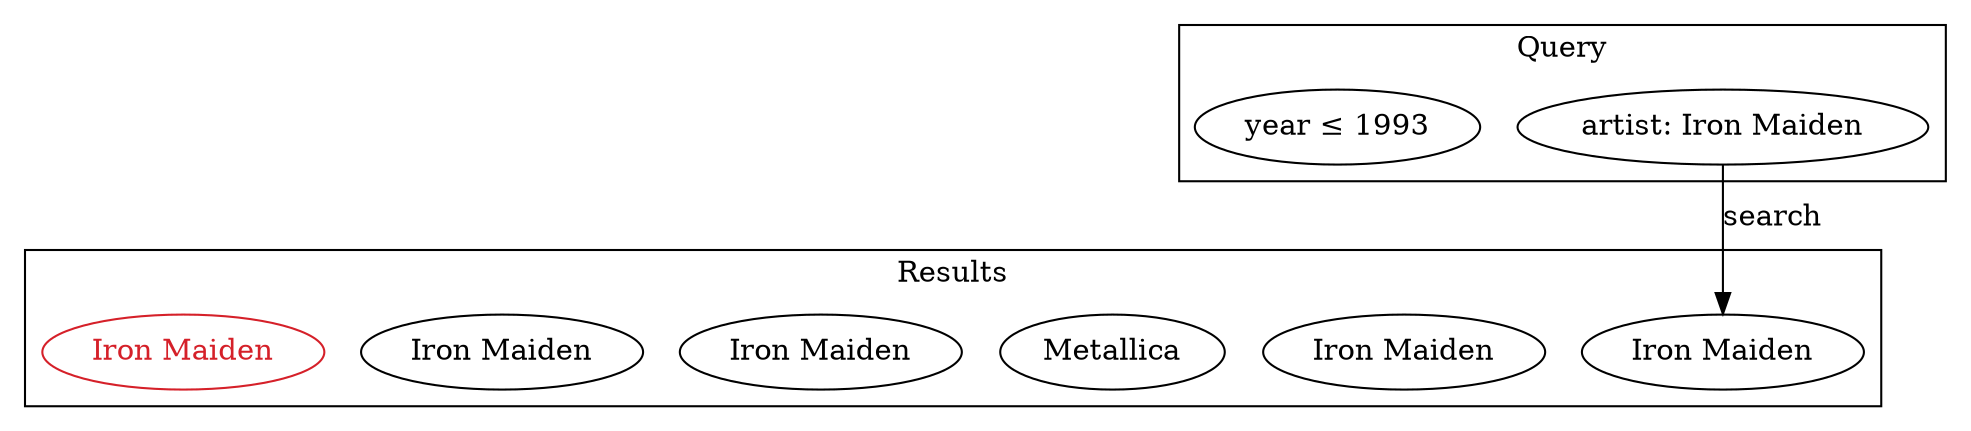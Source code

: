 digraph {
    subgraph cluster_0 {
        class="rounded"
        label=Query

        Search[label="artist: Iron Maiden"]
        Search2[label="year ≤ 1993"]
    }

    subgraph cluster_1 {
        class="rounded"
        label=Results

        Maiden1[label="Iron Maiden"]
        Maiden2[label="Iron Maiden"]
        Metallica[label="Metallica"]
        Maiden3[label="Iron Maiden"]
        Maiden4[label="Iron Maiden"]
        Maiden5[label="Iron Maiden" color="#d52029" fontcolor="#d52029"]
    }

    Search -> Maiden1[label="search" ltail=cluster_0 lhead=cluster_1]
}
